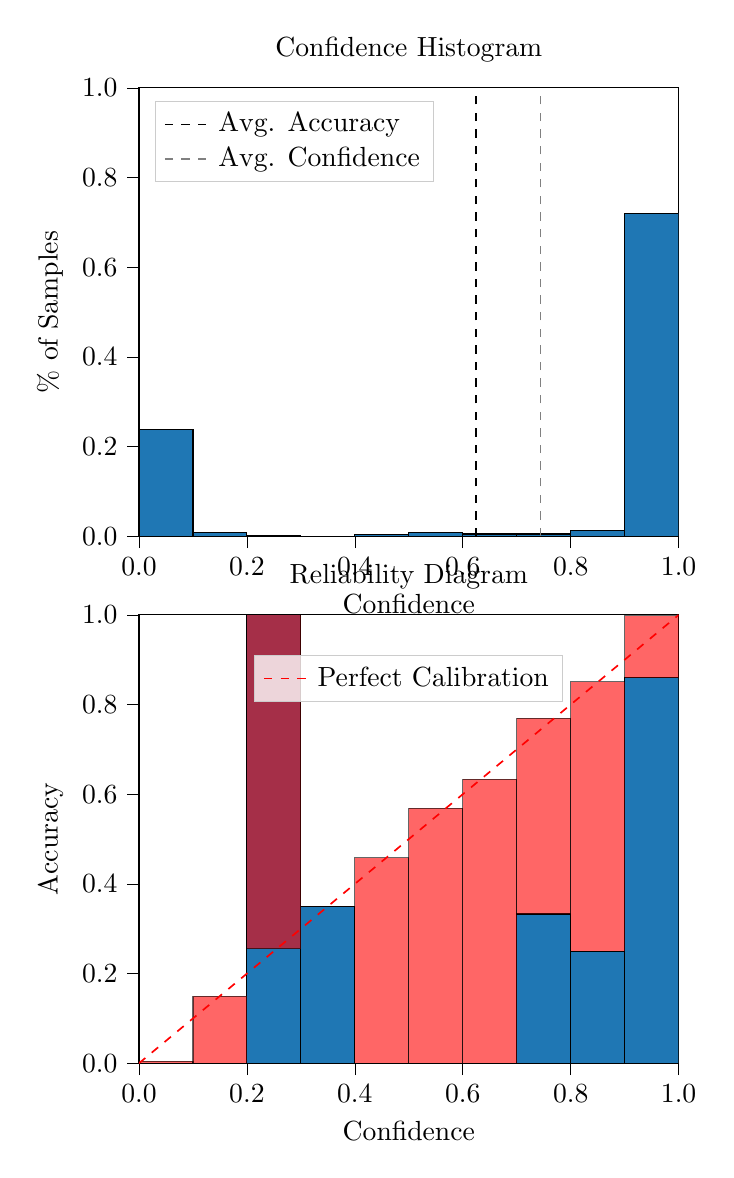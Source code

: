 % This file was created by tikzplotlib v0.9.8.
\begin{tikzpicture}

\definecolor{color0}{rgb}{0.122,0.467,0.706}

\begin{groupplot}[group style={group size=1 by 2}]
\nextgroupplot[
legend cell align={left},
legend style={
  fill opacity=0.8,
  draw opacity=1,
  text opacity=1,
  at={(0.03,0.97)},
  anchor=north west,
  draw=white!80!black
},
tick align=outside,
tick pos=left,
title={Confidence Histogram},
x grid style={white!69.02!black},
xlabel={Confidence},
xmin=0, xmax=1,
xtick style={color=black},
xtick={0,0.2,0.4,0.6,0.8,1},
xticklabels={0.0,0.2,0.4,0.6,0.8,1.0},
y grid style={white!69.02!black},
ylabel={\% of Samples},
ymin=0, ymax=1,
ytick style={color=black},
ytick={0,0.2,0.4,0.6,0.8,1},
yticklabels={0.0,0.2,0.4,0.6,0.8,1.0}
]
\draw[draw=black,fill=color0] (axis cs:-6.939e-18,0) rectangle (axis cs:0.1,0.237);
\draw[draw=black,fill=color0] (axis cs:0.1,0) rectangle (axis cs:0.2,0.008);
\draw[draw=black,fill=color0] (axis cs:0.2,0) rectangle (axis cs:0.3,0.002);
\draw[draw=black,fill=color0] (axis cs:0.3,0) rectangle (axis cs:0.4,0);
\draw[draw=black,fill=color0] (axis cs:0.4,0) rectangle (axis cs:0.5,0.003);
\draw[draw=black,fill=color0] (axis cs:0.5,0) rectangle (axis cs:0.6,0.008);
\draw[draw=black,fill=color0] (axis cs:0.6,0) rectangle (axis cs:0.7,0.005);
\draw[draw=black,fill=color0] (axis cs:0.7,0) rectangle (axis cs:0.8,0.005);
\draw[draw=black,fill=color0] (axis cs:0.8,0) rectangle (axis cs:0.9,0.013);
\draw[draw=black,fill=color0] (axis cs:0.9,0) rectangle (axis cs:1,0.72);
\addplot [semithick, black, dashed]
table {%
0.625 0
0.625 1
};
\addlegendentry{Avg. Accuracy}
\addplot [semithick, white!50.196!black, dashed]
table {%
0.744 0
0.744 1
};
\addlegendentry{Avg. Confidence}

\nextgroupplot[
legend cell align={left},
legend style={
  fill opacity=0.8,
  draw opacity=1,
  text opacity=1,
  at={(0.5,0.91)},
  anchor=north,
  draw=white!80!black
},
tick align=outside,
tick pos=left,
title={Reliability Diagram},
x grid style={white!69.02!black},
xlabel={Confidence},
xmin=0, xmax=1,
xtick style={color=black},
xtick={0,0.2,0.4,0.6,0.8,1},
xticklabels={0.0,0.2,0.4,0.6,0.8,1.0},
y grid style={white!69.02!black},
ylabel={Accuracy},
ymin=0, ymax=1,
ytick style={color=black},
ytick={0,0.2,0.4,0.6,0.8,1},
yticklabels={0.0,0.2,0.4,0.6,0.8,1.0}
]
\draw[draw=black,fill=color0] (axis cs:-6.939e-18,0) rectangle (axis cs:0.1,0);
\draw[draw=black,fill=color0] (axis cs:0.1,0) rectangle (axis cs:0.2,0);
\draw[draw=black,fill=color0] (axis cs:0.2,0) rectangle (axis cs:0.3,1);
\draw[draw=black,fill=color0] (axis cs:0.3,0) rectangle (axis cs:0.4,0.35);
\draw[draw=black,fill=color0] (axis cs:0.4,0) rectangle (axis cs:0.5,0);
\draw[draw=black,fill=color0] (axis cs:0.5,0) rectangle (axis cs:0.6,0);
\draw[draw=black,fill=color0] (axis cs:0.6,0) rectangle (axis cs:0.7,0);
\draw[draw=black,fill=color0] (axis cs:0.7,0) rectangle (axis cs:0.8,0.333);
\draw[draw=black,fill=color0] (axis cs:0.8,0) rectangle (axis cs:0.9,0.25);
\draw[draw=black,fill=color0] (axis cs:0.9,0) rectangle (axis cs:1,0.86);
\draw[draw=black,fill=red,opacity=0.6] (axis cs:-6.939e-18,0) rectangle (axis cs:0.1,0.004);
\draw[draw=black,fill=red,opacity=0.6] (axis cs:0.1,0) rectangle (axis cs:0.2,0.149);
\draw[draw=black,fill=red,opacity=0.6] (axis cs:0.2,1) rectangle (axis cs:0.3,0.255);
\draw[draw=black,fill=red,opacity=0.6] (axis cs:0.3,0.35) rectangle (axis cs:0.4,0.35);
\draw[draw=black,fill=red,opacity=0.6] (axis cs:0.4,0) rectangle (axis cs:0.5,0.458);
\draw[draw=black,fill=red,opacity=0.6] (axis cs:0.5,0) rectangle (axis cs:0.6,0.569);
\draw[draw=black,fill=red,opacity=0.6] (axis cs:0.6,0) rectangle (axis cs:0.7,0.633);
\draw[draw=black,fill=red,opacity=0.6] (axis cs:0.7,0.333) rectangle (axis cs:0.8,0.769);
\draw[draw=black,fill=red,opacity=0.6] (axis cs:0.8,0.25) rectangle (axis cs:0.9,0.851);
\draw[draw=black,fill=red,opacity=0.6] (axis cs:0.9,0.86) rectangle (axis cs:1,0.998);
\addplot [semithick, red, dashed]
table {%
0 0
1 1
};
\addlegendentry{Perfect Calibration}
\end{groupplot}

\end{tikzpicture}
